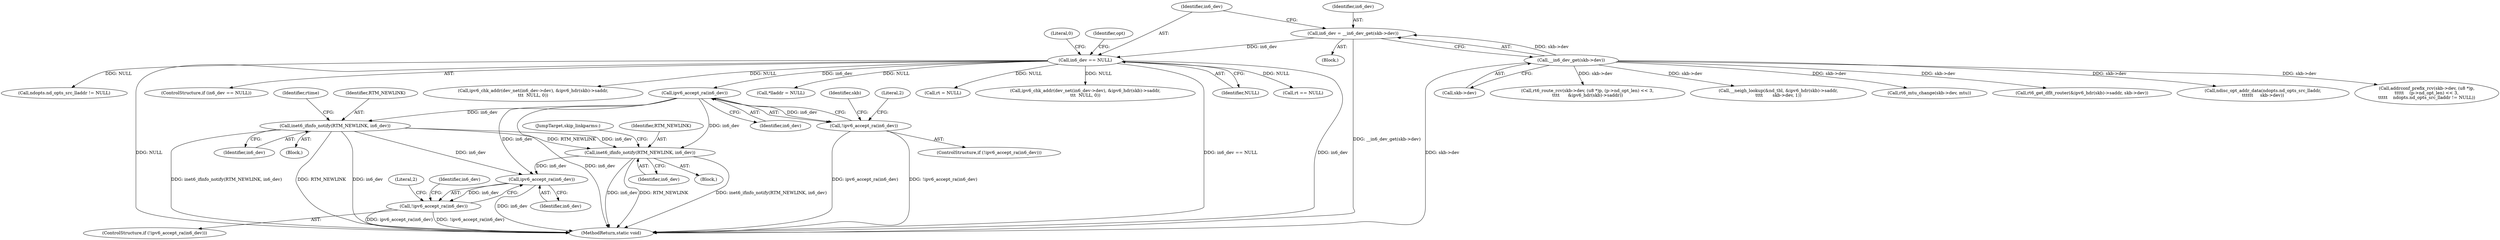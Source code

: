 digraph "0_linux_6fd99094de2b83d1d4c8457f2c83483b2828e75a@pointer" {
"1000238" [label="(Call,ipv6_accept_ra(in6_dev))"];
"1000209" [label="(Call,in6_dev == NULL)"];
"1000202" [label="(Call,in6_dev = __in6_dev_get(skb->dev))"];
"1000204" [label="(Call,__in6_dev_get(skb->dev))"];
"1000237" [label="(Call,!ipv6_accept_ra(in6_dev))"];
"1000644" [label="(Call,inet6_ifinfo_notify(RTM_NEWLINK, in6_dev))"];
"1000720" [label="(Call,inet6_ifinfo_notify(RTM_NEWLINK, in6_dev))"];
"1000784" [label="(Call,ipv6_accept_ra(in6_dev))"];
"1000783" [label="(Call,!ipv6_accept_ra(in6_dev))"];
"1000785" [label="(Identifier,in6_dev)"];
"1000226" [label="(Identifier,opt)"];
"1000900" [label="(Call,rt6_route_rcv(skb->dev, (u8 *)p, (p->nd_opt_len) << 3,\n\t\t\t\t      &ipv6_hdr(skb)->saddr))"];
"1000644" [label="(Call,inet6_ifinfo_notify(RTM_NEWLINK, in6_dev))"];
"1000648" [label="(Identifier,rtime)"];
"1000723" [label="(JumpTarget,skip_linkparms:)"];
"1000645" [label="(Identifier,RTM_NEWLINK)"];
"1000454" [label="(Call,rt == NULL)"];
"1000204" [label="(Call,__in6_dev_get(skb->dev))"];
"1000729" [label="(Call,__neigh_lookup(&nd_tbl, &ipv6_hdr(skb)->saddr,\n\t\t\t\t       skb->dev, 1))"];
"1000237" [label="(Call,!ipv6_accept_ra(in6_dev))"];
"1000242" [label="(Literal,2)"];
"1000722" [label="(Identifier,in6_dev)"];
"1000692" [label="(Block,)"];
"1000205" [label="(Call,skb->dev)"];
"1000236" [label="(ControlStructure,if (!ipv6_accept_ra(in6_dev)))"];
"1000784" [label="(Call,ipv6_accept_ra(in6_dev))"];
"1000255" [label="(Identifier,skb)"];
"1000788" [label="(Literal,2)"];
"1000975" [label="(Call,ndopts.nd_opts_src_lladdr != NULL)"];
"1000803" [label="(Identifier,in6_dev)"];
"1000208" [label="(ControlStructure,if (in6_dev == NULL))"];
"1001104" [label="(MethodReturn,static void)"];
"1001055" [label="(Call,rt6_mtu_change(skb->dev, mtu))"];
"1000211" [label="(Identifier,NULL)"];
"1000112" [label="(Block,)"];
"1000238" [label="(Call,ipv6_accept_ra(in6_dev))"];
"1000339" [label="(Call,ipv6_chk_addr(dev_net(in6_dev->dev), &ipv6_hdr(skb)->saddr,\n\t\t\t  NULL, 0))"];
"1000721" [label="(Identifier,RTM_NEWLINK)"];
"1000239" [label="(Identifier,in6_dev)"];
"1000210" [label="(Identifier,in6_dev)"];
"1000745" [label="(Call,*lladdr = NULL)"];
"1000214" [label="(Literal,0)"];
"1000203" [label="(Identifier,in6_dev)"];
"1000209" [label="(Call,in6_dev == NULL)"];
"1000646" [label="(Identifier,in6_dev)"];
"1000720" [label="(Call,inet6_ifinfo_notify(RTM_NEWLINK, in6_dev))"];
"1000202" [label="(Call,in6_dev = __in6_dev_get(skb->dev))"];
"1000393" [label="(Call,rt6_get_dflt_router(&ipv6_hdr(skb)->saddr, skb->dev))"];
"1000783" [label="(Call,!ipv6_accept_ra(in6_dev))"];
"1000782" [label="(ControlStructure,if (!ipv6_accept_ra(in6_dev)))"];
"1000755" [label="(Call,ndisc_opt_addr_data(ndopts.nd_opts_src_lladdr,\n\t\t\t\t\t\t     skb->dev))"];
"1000963" [label="(Call,addrconf_prefix_rcv(skb->dev, (u8 *)p,\n\t\t\t\t\t    (p->nd_opt_len) << 3,\n\t\t\t\t\t    ndopts.nd_opts_src_lladdr != NULL))"];
"1000438" [label="(Call,rt = NULL)"];
"1000806" [label="(Call,ipv6_chk_addr(dev_net(in6_dev->dev), &ipv6_hdr(skb)->saddr,\n\t\t\t  NULL, 0))"];
"1000614" [label="(Block,)"];
"1000238" -> "1000237"  [label="AST: "];
"1000238" -> "1000239"  [label="CFG: "];
"1000239" -> "1000238"  [label="AST: "];
"1000237" -> "1000238"  [label="CFG: "];
"1000238" -> "1001104"  [label="DDG: in6_dev"];
"1000238" -> "1000237"  [label="DDG: in6_dev"];
"1000209" -> "1000238"  [label="DDG: in6_dev"];
"1000238" -> "1000644"  [label="DDG: in6_dev"];
"1000238" -> "1000720"  [label="DDG: in6_dev"];
"1000238" -> "1000784"  [label="DDG: in6_dev"];
"1000209" -> "1000208"  [label="AST: "];
"1000209" -> "1000211"  [label="CFG: "];
"1000210" -> "1000209"  [label="AST: "];
"1000211" -> "1000209"  [label="AST: "];
"1000214" -> "1000209"  [label="CFG: "];
"1000226" -> "1000209"  [label="CFG: "];
"1000209" -> "1001104"  [label="DDG: in6_dev == NULL"];
"1000209" -> "1001104"  [label="DDG: in6_dev"];
"1000209" -> "1001104"  [label="DDG: NULL"];
"1000202" -> "1000209"  [label="DDG: in6_dev"];
"1000209" -> "1000339"  [label="DDG: NULL"];
"1000209" -> "1000438"  [label="DDG: NULL"];
"1000209" -> "1000454"  [label="DDG: NULL"];
"1000209" -> "1000745"  [label="DDG: NULL"];
"1000209" -> "1000806"  [label="DDG: NULL"];
"1000209" -> "1000975"  [label="DDG: NULL"];
"1000202" -> "1000112"  [label="AST: "];
"1000202" -> "1000204"  [label="CFG: "];
"1000203" -> "1000202"  [label="AST: "];
"1000204" -> "1000202"  [label="AST: "];
"1000210" -> "1000202"  [label="CFG: "];
"1000202" -> "1001104"  [label="DDG: __in6_dev_get(skb->dev)"];
"1000204" -> "1000202"  [label="DDG: skb->dev"];
"1000204" -> "1000205"  [label="CFG: "];
"1000205" -> "1000204"  [label="AST: "];
"1000204" -> "1001104"  [label="DDG: skb->dev"];
"1000204" -> "1000393"  [label="DDG: skb->dev"];
"1000204" -> "1000729"  [label="DDG: skb->dev"];
"1000204" -> "1000755"  [label="DDG: skb->dev"];
"1000204" -> "1000900"  [label="DDG: skb->dev"];
"1000204" -> "1000963"  [label="DDG: skb->dev"];
"1000204" -> "1001055"  [label="DDG: skb->dev"];
"1000237" -> "1000236"  [label="AST: "];
"1000242" -> "1000237"  [label="CFG: "];
"1000255" -> "1000237"  [label="CFG: "];
"1000237" -> "1001104"  [label="DDG: !ipv6_accept_ra(in6_dev)"];
"1000237" -> "1001104"  [label="DDG: ipv6_accept_ra(in6_dev)"];
"1000644" -> "1000614"  [label="AST: "];
"1000644" -> "1000646"  [label="CFG: "];
"1000645" -> "1000644"  [label="AST: "];
"1000646" -> "1000644"  [label="AST: "];
"1000648" -> "1000644"  [label="CFG: "];
"1000644" -> "1001104"  [label="DDG: in6_dev"];
"1000644" -> "1001104"  [label="DDG: inet6_ifinfo_notify(RTM_NEWLINK, in6_dev)"];
"1000644" -> "1001104"  [label="DDG: RTM_NEWLINK"];
"1000644" -> "1000720"  [label="DDG: RTM_NEWLINK"];
"1000644" -> "1000720"  [label="DDG: in6_dev"];
"1000644" -> "1000784"  [label="DDG: in6_dev"];
"1000720" -> "1000692"  [label="AST: "];
"1000720" -> "1000722"  [label="CFG: "];
"1000721" -> "1000720"  [label="AST: "];
"1000722" -> "1000720"  [label="AST: "];
"1000723" -> "1000720"  [label="CFG: "];
"1000720" -> "1001104"  [label="DDG: RTM_NEWLINK"];
"1000720" -> "1001104"  [label="DDG: inet6_ifinfo_notify(RTM_NEWLINK, in6_dev)"];
"1000720" -> "1001104"  [label="DDG: in6_dev"];
"1000720" -> "1000784"  [label="DDG: in6_dev"];
"1000784" -> "1000783"  [label="AST: "];
"1000784" -> "1000785"  [label="CFG: "];
"1000785" -> "1000784"  [label="AST: "];
"1000783" -> "1000784"  [label="CFG: "];
"1000784" -> "1001104"  [label="DDG: in6_dev"];
"1000784" -> "1000783"  [label="DDG: in6_dev"];
"1000783" -> "1000782"  [label="AST: "];
"1000788" -> "1000783"  [label="CFG: "];
"1000803" -> "1000783"  [label="CFG: "];
"1000783" -> "1001104"  [label="DDG: !ipv6_accept_ra(in6_dev)"];
"1000783" -> "1001104"  [label="DDG: ipv6_accept_ra(in6_dev)"];
}

